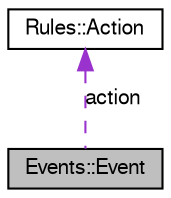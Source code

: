 digraph G
{
  edge [fontname="FreeSans",fontsize="10",labelfontname="FreeSans",labelfontsize="10"];
  node [fontname="FreeSans",fontsize="10",shape=record];
  Node1 [label="Events::Event",height=0.2,width=0.4,color="black", fillcolor="grey75", style="filled" fontcolor="black"];
  Node2 -> Node1 [dir=back,color="darkorchid3",fontsize="10",style="dashed",label="action",fontname="FreeSans"];
  Node2 [label="Rules::Action",height=0.2,width=0.4,color="black", fillcolor="white", style="filled",URL="$class_rules_1_1_action.html"];
}
